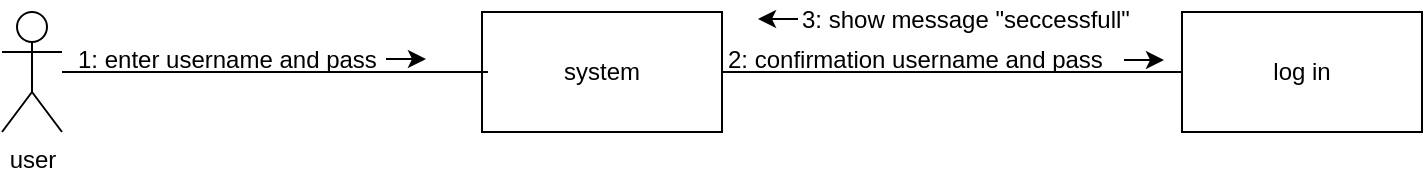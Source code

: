 <mxfile version="10.6.7" type="github"><diagram id="JnplC62LbtZo59GcEWVI" name="Page-1"><mxGraphModel dx="1080" dy="494" grid="1" gridSize="10" guides="1" tooltips="1" connect="1" arrows="1" fold="1" page="1" pageScale="1" pageWidth="850" pageHeight="1100" math="0" shadow="0"><root><mxCell id="0"/><mxCell id="1" parent="0"/><mxCell id="9sYqVObMO3H9-n_tKt7e-1" value="user" style="shape=umlActor;verticalLabelPosition=bottom;labelBackgroundColor=#ffffff;verticalAlign=top;html=1;outlineConnect=0;" vertex="1" parent="1"><mxGeometry x="90" y="180" width="30" height="60" as="geometry"/></mxCell><mxCell id="9sYqVObMO3H9-n_tKt7e-3" value="&lt;span&gt;system&lt;/span&gt;" style="rounded=0;whiteSpace=wrap;html=1;" vertex="1" parent="1"><mxGeometry x="330" y="180" width="120" height="60" as="geometry"/></mxCell><mxCell id="9sYqVObMO3H9-n_tKt7e-5" value="log in" style="rounded=0;whiteSpace=wrap;html=1;" vertex="1" parent="1"><mxGeometry x="680" y="180" width="120" height="60" as="geometry"/></mxCell><mxCell id="9sYqVObMO3H9-n_tKt7e-6" value="" style="endArrow=none;html=1;entryX=0.025;entryY=0.5;entryDx=0;entryDy=0;entryPerimeter=0;" edge="1" parent="1" target="9sYqVObMO3H9-n_tKt7e-3"><mxGeometry width="50" height="50" relative="1" as="geometry"><mxPoint x="120" y="210" as="sourcePoint"/><mxPoint x="270" y="210" as="targetPoint"/></mxGeometry></mxCell><mxCell id="9sYqVObMO3H9-n_tKt7e-7" value="" style="endArrow=none;html=1;entryX=0;entryY=0.5;entryDx=0;entryDy=0;" edge="1" parent="1" target="9sYqVObMO3H9-n_tKt7e-5"><mxGeometry width="50" height="50" relative="1" as="geometry"><mxPoint x="450" y="210" as="sourcePoint"/><mxPoint x="450" y="160" as="targetPoint"/></mxGeometry></mxCell><mxCell id="9sYqVObMO3H9-n_tKt7e-10" value="1:&amp;nbsp;&lt;span&gt;enter username and pass&lt;/span&gt;" style="text;html=1;resizable=0;points=[];autosize=1;align=left;verticalAlign=top;spacingTop=-4;" vertex="1" parent="1"><mxGeometry x="126" y="194" width="160" height="20" as="geometry"/></mxCell><mxCell id="9sYqVObMO3H9-n_tKt7e-11" value="" style="endArrow=classic;html=1;" edge="1" parent="1"><mxGeometry width="50" height="50" relative="1" as="geometry"><mxPoint x="282" y="203.5" as="sourcePoint"/><mxPoint x="302" y="203.5" as="targetPoint"/></mxGeometry></mxCell><mxCell id="9sYqVObMO3H9-n_tKt7e-12" value="2: confirmation username and pass" style="text;html=1;resizable=0;points=[];autosize=1;align=left;verticalAlign=top;spacingTop=-4;" vertex="1" parent="1"><mxGeometry x="451" y="194" width="200" height="20" as="geometry"/></mxCell><mxCell id="9sYqVObMO3H9-n_tKt7e-13" value="" style="endArrow=classic;html=1;" edge="1" parent="1"><mxGeometry width="50" height="50" relative="1" as="geometry"><mxPoint x="651" y="204" as="sourcePoint"/><mxPoint x="671" y="204" as="targetPoint"/></mxGeometry></mxCell><mxCell id="9sYqVObMO3H9-n_tKt7e-14" value="3: show message &quot;seccessfull&quot;" style="text;html=1;resizable=0;points=[];autosize=1;align=left;verticalAlign=top;spacingTop=-4;" vertex="1" parent="1"><mxGeometry x="488" y="174" width="180" height="20" as="geometry"/></mxCell><mxCell id="9sYqVObMO3H9-n_tKt7e-15" value="" style="endArrow=classic;html=1;" edge="1" parent="1"><mxGeometry width="50" height="50" relative="1" as="geometry"><mxPoint x="488" y="183.5" as="sourcePoint"/><mxPoint x="468" y="183.5" as="targetPoint"/></mxGeometry></mxCell></root></mxGraphModel></diagram></mxfile>